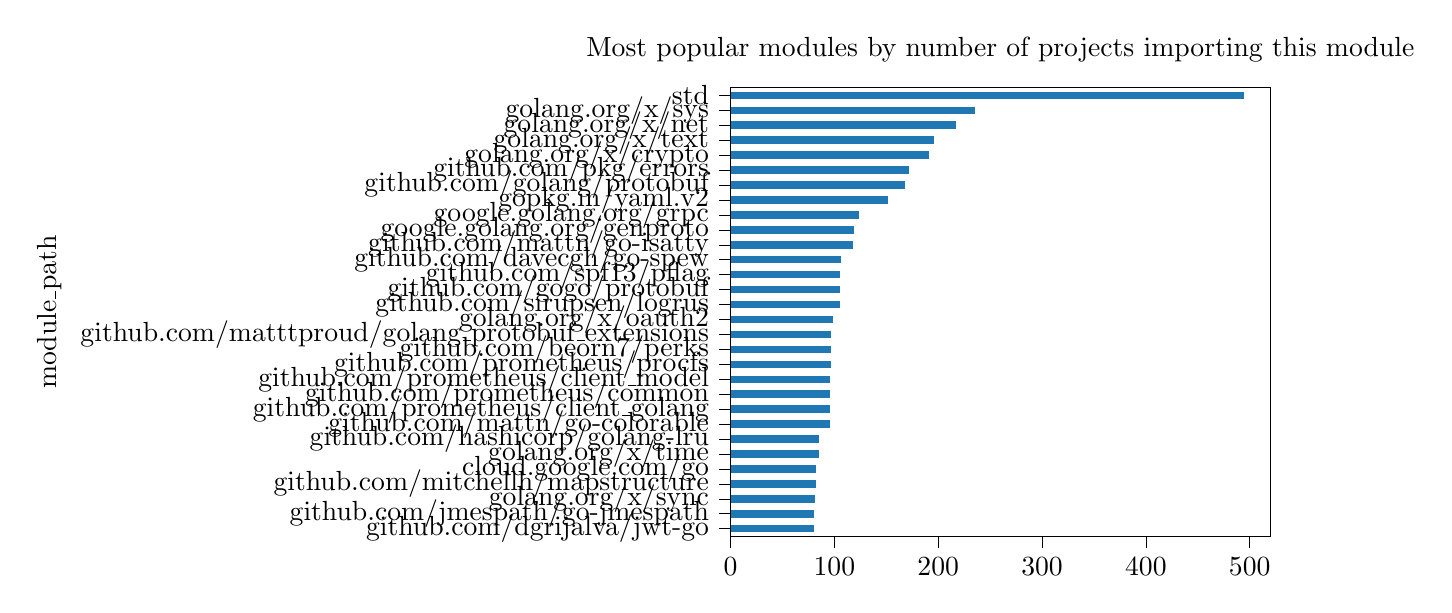 % This file was created by tikzplotlib v0.9.2.
\begin{tikzpicture}

\definecolor{color0}{rgb}{0.122,0.467,0.706}

\begin{axis}[
tick align=outside,
tick pos=left,
title={Most popular modules by number of projects importing this module},
x grid style={white!69.02!black},
xmin=0, xmax=519.75,
xtick style={color=black},
y grid style={white!69.02!black},
ylabel={module\_path},
ymin=-0.5, ymax=29.5,
ytick style={color=black},
ytick={0,1,2,3,4,5,6,7,8,9,10,11,12,13,14,15,16,17,18,19,20,21,22,23,24,25,26,27,28,29},
yticklabels={github.com/dgrijalva/jwt-go,github.com/jmespath/go-jmespath,golang.org/x/sync,github.com/mitchellh/mapstructure,cloud.google.com/go,golang.org/x/time,github.com/hashicorp/golang-lru,github.com/mattn/go-colorable,github.com/prometheus/client\_golang,github.com/prometheus/common,github.com/prometheus/client\_model,github.com/prometheus/procfs,github.com/beorn7/perks,github.com/matttproud/golang\_protobuf\_extensions,golang.org/x/oauth2,github.com/sirupsen/logrus,github.com/gogo/protobuf,github.com/spf13/pflag,github.com/davecgh/go-spew,github.com/mattn/go-isatty,google.golang.org/genproto,google.golang.org/grpc,gopkg.in/yaml.v2,github.com/golang/protobuf,github.com/pkg/errors,golang.org/x/crypto,golang.org/x/text,golang.org/x/net,golang.org/x/sys,std}
]
\draw[draw=none,fill=color0] (axis cs:0,-0.25) rectangle (axis cs:80,0.25);

\draw[draw=none,fill=color0] (axis cs:0,0.75) rectangle (axis cs:80,1.25);
\draw[draw=none,fill=color0] (axis cs:0,1.75) rectangle (axis cs:81,2.25);
\draw[draw=none,fill=color0] (axis cs:0,2.75) rectangle (axis cs:82,3.25);
\draw[draw=none,fill=color0] (axis cs:0,3.75) rectangle (axis cs:82,4.25);
\draw[draw=none,fill=color0] (axis cs:0,4.75) rectangle (axis cs:85,5.25);
\draw[draw=none,fill=color0] (axis cs:0,5.75) rectangle (axis cs:85,6.25);
\draw[draw=none,fill=color0] (axis cs:0,6.75) rectangle (axis cs:96,7.25);
\draw[draw=none,fill=color0] (axis cs:0,7.75) rectangle (axis cs:96,8.25);
\draw[draw=none,fill=color0] (axis cs:0,8.75) rectangle (axis cs:96,9.25);
\draw[draw=none,fill=color0] (axis cs:0,9.75) rectangle (axis cs:96,10.25);
\draw[draw=none,fill=color0] (axis cs:0,10.75) rectangle (axis cs:97,11.25);
\draw[draw=none,fill=color0] (axis cs:0,11.75) rectangle (axis cs:97,12.25);
\draw[draw=none,fill=color0] (axis cs:0,12.75) rectangle (axis cs:97,13.25);
\draw[draw=none,fill=color0] (axis cs:0,13.75) rectangle (axis cs:99,14.25);
\draw[draw=none,fill=color0] (axis cs:0,14.75) rectangle (axis cs:105,15.25);
\draw[draw=none,fill=color0] (axis cs:0,15.75) rectangle (axis cs:105,16.25);
\draw[draw=none,fill=color0] (axis cs:0,16.75) rectangle (axis cs:105,17.25);
\draw[draw=none,fill=color0] (axis cs:0,17.75) rectangle (axis cs:106,18.25);
\draw[draw=none,fill=color0] (axis cs:0,18.75) rectangle (axis cs:118,19.25);
\draw[draw=none,fill=color0] (axis cs:0,19.75) rectangle (axis cs:119,20.25);
\draw[draw=none,fill=color0] (axis cs:0,20.75) rectangle (axis cs:124,21.25);
\draw[draw=none,fill=color0] (axis cs:0,21.75) rectangle (axis cs:152,22.25);
\draw[draw=none,fill=color0] (axis cs:0,22.75) rectangle (axis cs:168,23.25);
\draw[draw=none,fill=color0] (axis cs:0,23.75) rectangle (axis cs:172,24.25);
\draw[draw=none,fill=color0] (axis cs:0,24.75) rectangle (axis cs:191,25.25);
\draw[draw=none,fill=color0] (axis cs:0,25.75) rectangle (axis cs:196,26.25);
\draw[draw=none,fill=color0] (axis cs:0,26.75) rectangle (axis cs:217,27.25);
\draw[draw=none,fill=color0] (axis cs:0,27.75) rectangle (axis cs:235,28.25);
\draw[draw=none,fill=color0] (axis cs:0,28.75) rectangle (axis cs:495,29.25);
\end{axis}

\end{tikzpicture}
